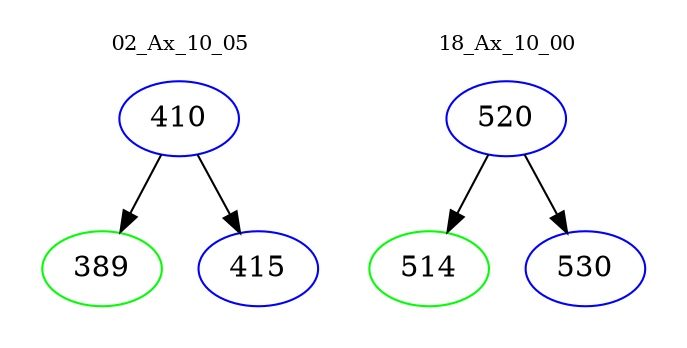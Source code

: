 digraph{
subgraph cluster_0 {
color = white
label = "02_Ax_10_05";
fontsize=10;
T0_410 [label="410", color="blue"]
T0_410 -> T0_389 [color="black"]
T0_389 [label="389", color="green"]
T0_410 -> T0_415 [color="black"]
T0_415 [label="415", color="blue"]
}
subgraph cluster_1 {
color = white
label = "18_Ax_10_00";
fontsize=10;
T1_520 [label="520", color="blue"]
T1_520 -> T1_514 [color="black"]
T1_514 [label="514", color="green"]
T1_520 -> T1_530 [color="black"]
T1_530 [label="530", color="blue"]
}
}
